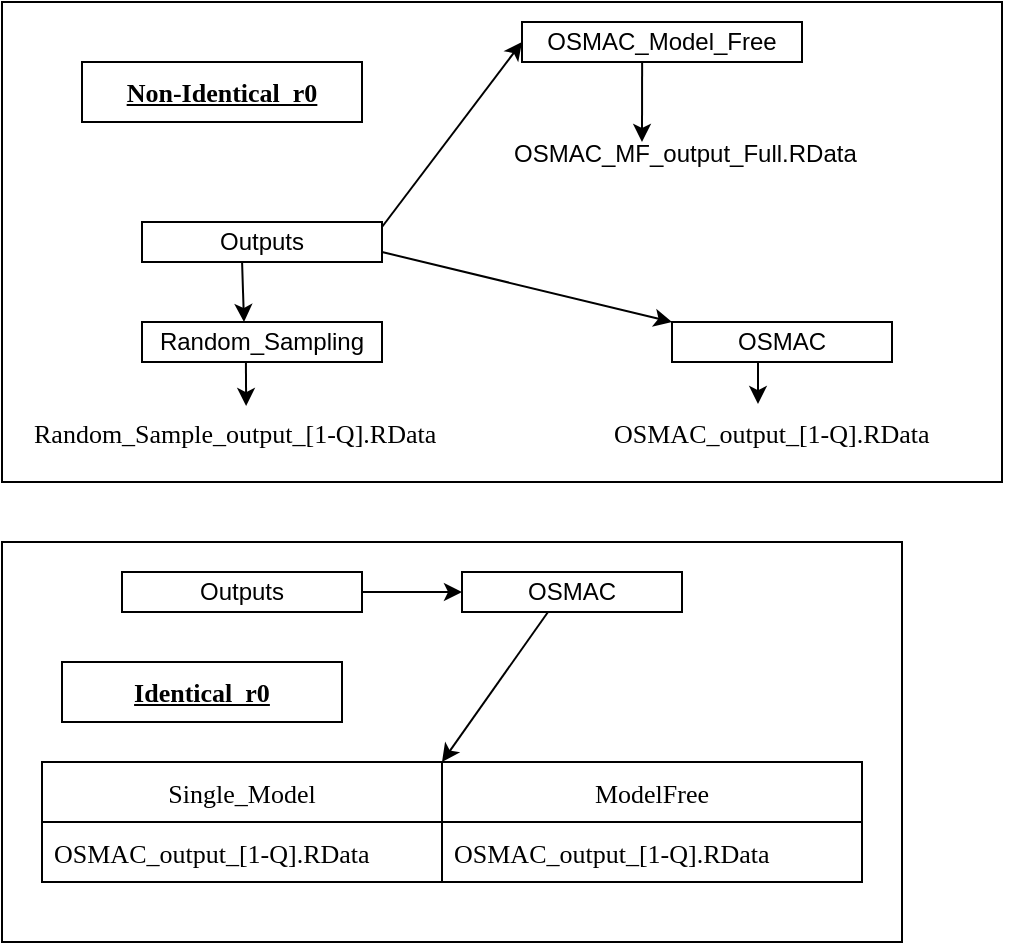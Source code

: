 <mxfile version="21.0.2" type="device"><diagram id="hRuso6uakJfl2Divja7w" name="Page-1"><mxGraphModel dx="1434" dy="2096" grid="1" gridSize="10" guides="1" tooltips="1" connect="1" arrows="1" fold="1" page="1" pageScale="1" pageWidth="850" pageHeight="1400" math="0" shadow="0"><root><mxCell id="0"/><mxCell id="1" parent="0"/><mxCell id="Sh1bLU88lmJ6SCoNmVqh-36" value="" style="rounded=0;whiteSpace=wrap;html=1;fontFamily=Verdana;fontSize=13;fontColor=#000000;" parent="1" vertex="1"><mxGeometry x="150" y="-80" width="500" height="240" as="geometry"/></mxCell><mxCell id="pK8bE2HsiQjrrmtzJWa1-1" value="Outputs" style="rounded=0;whiteSpace=wrap;html=1;" parent="1" vertex="1"><mxGeometry x="220" y="30" width="120" height="20" as="geometry"/></mxCell><mxCell id="pK8bE2HsiQjrrmtzJWa1-5" value="Random_Sampling" style="rounded=0;whiteSpace=wrap;html=1;" parent="1" vertex="1"><mxGeometry x="220" y="80" width="120" height="20" as="geometry"/></mxCell><mxCell id="pK8bE2HsiQjrrmtzJWa1-7" value="OSMAC" style="rounded=0;whiteSpace=wrap;html=1;" parent="1" vertex="1"><mxGeometry x="485" y="80" width="110" height="20" as="geometry"/></mxCell><mxCell id="pK8bE2HsiQjrrmtzJWa1-25" value="" style="endArrow=classic;html=1;exitX=1;exitY=0.25;exitDx=0;exitDy=0;entryX=0;entryY=0.5;entryDx=0;entryDy=0;" parent="1" target="Sh1bLU88lmJ6SCoNmVqh-3" edge="1"><mxGeometry width="50" height="50" relative="1" as="geometry"><mxPoint x="340" y="32.5" as="sourcePoint"/><mxPoint x="389" y="30" as="targetPoint"/></mxGeometry></mxCell><mxCell id="pK8bE2HsiQjrrmtzJWa1-27" value="" style="endArrow=classic;html=1;exitX=0.417;exitY=1;exitDx=0;exitDy=0;entryX=0.425;entryY=0;entryDx=0;entryDy=0;entryPerimeter=0;exitPerimeter=0;" parent="1" target="pK8bE2HsiQjrrmtzJWa1-5" edge="1" source="pK8bE2HsiQjrrmtzJWa1-1"><mxGeometry width="50" height="50" relative="1" as="geometry"><mxPoint x="220" y="45" as="sourcePoint"/><mxPoint x="105" y="150" as="targetPoint"/></mxGeometry></mxCell><mxCell id="pK8bE2HsiQjrrmtzJWa1-30" value="" style="endArrow=classic;html=1;exitX=1;exitY=1;exitDx=0;exitDy=0;entryX=0;entryY=0;entryDx=0;entryDy=0;" parent="1" target="pK8bE2HsiQjrrmtzJWa1-7" edge="1"><mxGeometry width="50" height="50" relative="1" as="geometry"><mxPoint x="340" y="45" as="sourcePoint"/><mxPoint x="531" y="80" as="targetPoint"/></mxGeometry></mxCell><mxCell id="Sh1bLU88lmJ6SCoNmVqh-1" value="&lt;b&gt;&lt;u&gt;Non-Identical_r0&lt;/u&gt;&lt;/b&gt;" style="rounded=0;whiteSpace=wrap;html=1;fontFamily=Verdana;fontSize=13;fontColor=#000000;" parent="1" vertex="1"><mxGeometry x="190" y="-50" width="140" height="30" as="geometry"/></mxCell><mxCell id="Sh1bLU88lmJ6SCoNmVqh-3" value="OSMAC_Model_Free" style="rounded=0;whiteSpace=wrap;html=1;" parent="1" vertex="1"><mxGeometry x="410" y="-70" width="140" height="20" as="geometry"/></mxCell><mxCell id="Sh1bLU88lmJ6SCoNmVqh-35" value="" style="endArrow=classic;html=1;rounded=0;fontFamily=Verdana;fontSize=13;fontColor=#000000;exitX=0.391;exitY=1;exitDx=0;exitDy=0;exitPerimeter=0;entryX=0.425;entryY=0.017;entryDx=0;entryDy=0;entryPerimeter=0;" parent="1" source="pK8bE2HsiQjrrmtzJWa1-7" edge="1"><mxGeometry width="50" height="50" relative="1" as="geometry"><mxPoint x="400" y="270" as="sourcePoint"/><mxPoint x="528" y="121.02" as="targetPoint"/></mxGeometry></mxCell><mxCell id="Sh1bLU88lmJ6SCoNmVqh-37" value="" style="rounded=0;whiteSpace=wrap;html=1;fontFamily=Verdana;fontSize=13;fontColor=#000000;" parent="1" vertex="1"><mxGeometry x="150" y="190" width="450" height="200" as="geometry"/></mxCell><mxCell id="gnosCahhSE8wd2slR0z8-1" value="" style="edgeStyle=orthogonalEdgeStyle;rounded=0;orthogonalLoop=1;jettySize=auto;html=1;" parent="1" source="Sh1bLU88lmJ6SCoNmVqh-38" target="Sh1bLU88lmJ6SCoNmVqh-43" edge="1"><mxGeometry relative="1" as="geometry"/></mxCell><mxCell id="Sh1bLU88lmJ6SCoNmVqh-38" value="Outputs" style="rounded=0;whiteSpace=wrap;html=1;" parent="1" vertex="1"><mxGeometry x="210" y="205" width="120" height="20" as="geometry"/></mxCell><mxCell id="Sh1bLU88lmJ6SCoNmVqh-43" value="OSMAC" style="rounded=0;whiteSpace=wrap;html=1;" parent="1" vertex="1"><mxGeometry x="380" y="205" width="110" height="20" as="geometry"/></mxCell><mxCell id="Sh1bLU88lmJ6SCoNmVqh-49" value="&lt;b&gt;&lt;u&gt;Identical_r0&lt;/u&gt;&lt;/b&gt;" style="rounded=0;whiteSpace=wrap;html=1;fontFamily=Verdana;fontSize=13;fontColor=#000000;" parent="1" vertex="1"><mxGeometry x="180" y="250" width="140" height="30" as="geometry"/></mxCell><mxCell id="Sh1bLU88lmJ6SCoNmVqh-53" value="Single_Model" style="swimlane;fontStyle=0;childLayout=stackLayout;horizontal=1;startSize=30;horizontalStack=0;resizeParent=1;resizeParentMax=0;resizeLast=0;collapsible=1;marginBottom=0;fontFamily=Verdana;fontSize=13;fontColor=#000000;" parent="1" vertex="1"><mxGeometry x="170" y="300" width="200" height="60" as="geometry"/></mxCell><mxCell id="Sh1bLU88lmJ6SCoNmVqh-54" value="OSMAC_output_[1-Q].RData" style="text;strokeColor=none;fillColor=none;align=left;verticalAlign=middle;spacingLeft=4;spacingRight=4;overflow=hidden;points=[[0,0.5],[1,0.5]];portConstraint=eastwest;rotatable=0;fontFamily=Verdana;fontSize=13;fontColor=#000000;" parent="Sh1bLU88lmJ6SCoNmVqh-53" vertex="1"><mxGeometry y="30" width="200" height="30" as="geometry"/></mxCell><mxCell id="Sh1bLU88lmJ6SCoNmVqh-57" value="ModelFree" style="swimlane;fontStyle=0;childLayout=stackLayout;horizontal=1;startSize=30;horizontalStack=0;resizeParent=1;resizeParentMax=0;resizeLast=0;collapsible=1;marginBottom=0;fontFamily=Verdana;fontSize=13;fontColor=#000000;" parent="1" vertex="1"><mxGeometry x="370" y="300" width="210" height="60" as="geometry"/></mxCell><mxCell id="Sh1bLU88lmJ6SCoNmVqh-58" value="OSMAC_output_[1-Q].RData" style="text;strokeColor=none;fillColor=none;align=left;verticalAlign=middle;spacingLeft=4;spacingRight=4;overflow=hidden;points=[[0,0.5],[1,0.5]];portConstraint=eastwest;rotatable=0;fontFamily=Verdana;fontSize=13;fontColor=#000000;" parent="Sh1bLU88lmJ6SCoNmVqh-57" vertex="1"><mxGeometry y="30" width="210" height="30" as="geometry"/></mxCell><mxCell id="Sh1bLU88lmJ6SCoNmVqh-79" value="" style="endArrow=classic;html=1;rounded=0;fontFamily=Verdana;fontSize=13;fontColor=#000000;exitX=0.391;exitY=1;exitDx=0;exitDy=0;exitPerimeter=0;entryX=0;entryY=0;entryDx=0;entryDy=0;" parent="1" source="Sh1bLU88lmJ6SCoNmVqh-43" target="Sh1bLU88lmJ6SCoNmVqh-57" edge="1"><mxGeometry width="50" height="50" relative="1" as="geometry"><mxPoint x="390" y="450" as="sourcePoint"/><mxPoint x="440" y="400" as="targetPoint"/></mxGeometry></mxCell><mxCell id="Sh1bLU88lmJ6SCoNmVqh-25" value="Random_Sample_output_[1-Q].RData" style="text;strokeColor=none;fillColor=none;align=left;verticalAlign=middle;spacingLeft=4;spacingRight=4;overflow=hidden;points=[[0,0.5],[1,0.5]];portConstraint=eastwest;rotatable=0;fontFamily=Verdana;fontSize=13;fontColor=#000000;" parent="1" vertex="1"><mxGeometry x="160" y="120" width="260" height="30" as="geometry"/></mxCell><mxCell id="Sh1bLU88lmJ6SCoNmVqh-6" value="OSMAC_output_[1-Q].RData" style="text;strokeColor=none;fillColor=none;align=left;verticalAlign=middle;spacingLeft=4;spacingRight=4;overflow=hidden;points=[[0,0.5],[1,0.5]];portConstraint=eastwest;rotatable=0;fontFamily=Verdana;fontSize=13;fontColor=#000000;" parent="1" vertex="1"><mxGeometry x="450" y="120" width="210" height="30" as="geometry"/></mxCell><mxCell id="96vCDzHMeVNCZhvpyGT3-3" value="" style="endArrow=classic;html=1;rounded=0;exitX=0.433;exitY=1;exitDx=0;exitDy=0;exitPerimeter=0;entryX=0.431;entryY=0.067;entryDx=0;entryDy=0;entryPerimeter=0;" parent="1" source="pK8bE2HsiQjrrmtzJWa1-5" target="Sh1bLU88lmJ6SCoNmVqh-25" edge="1"><mxGeometry width="50" height="50" relative="1" as="geometry"><mxPoint x="410" y="360" as="sourcePoint"/><mxPoint x="460" y="310" as="targetPoint"/></mxGeometry></mxCell><mxCell id="96vCDzHMeVNCZhvpyGT3-7" value="OSMAC_MF_output_Full.RData" style="text;strokeColor=none;fillColor=none;align=left;verticalAlign=middle;spacingLeft=4;spacingRight=4;overflow=hidden;points=[[0,0.5],[1,0.5]];portConstraint=eastwest;rotatable=0;" parent="1" vertex="1"><mxGeometry x="400" y="-20" width="200" height="30" as="geometry"/></mxCell><mxCell id="96vCDzHMeVNCZhvpyGT3-9" value="" style="endArrow=classic;html=1;rounded=0;exitX=0.429;exitY=1;exitDx=0;exitDy=0;exitPerimeter=0;" parent="1" source="Sh1bLU88lmJ6SCoNmVqh-3" edge="1"><mxGeometry width="50" height="50" relative="1" as="geometry"><mxPoint x="410" y="90" as="sourcePoint"/><mxPoint x="470" y="-10" as="targetPoint"/></mxGeometry></mxCell></root></mxGraphModel></diagram></mxfile>